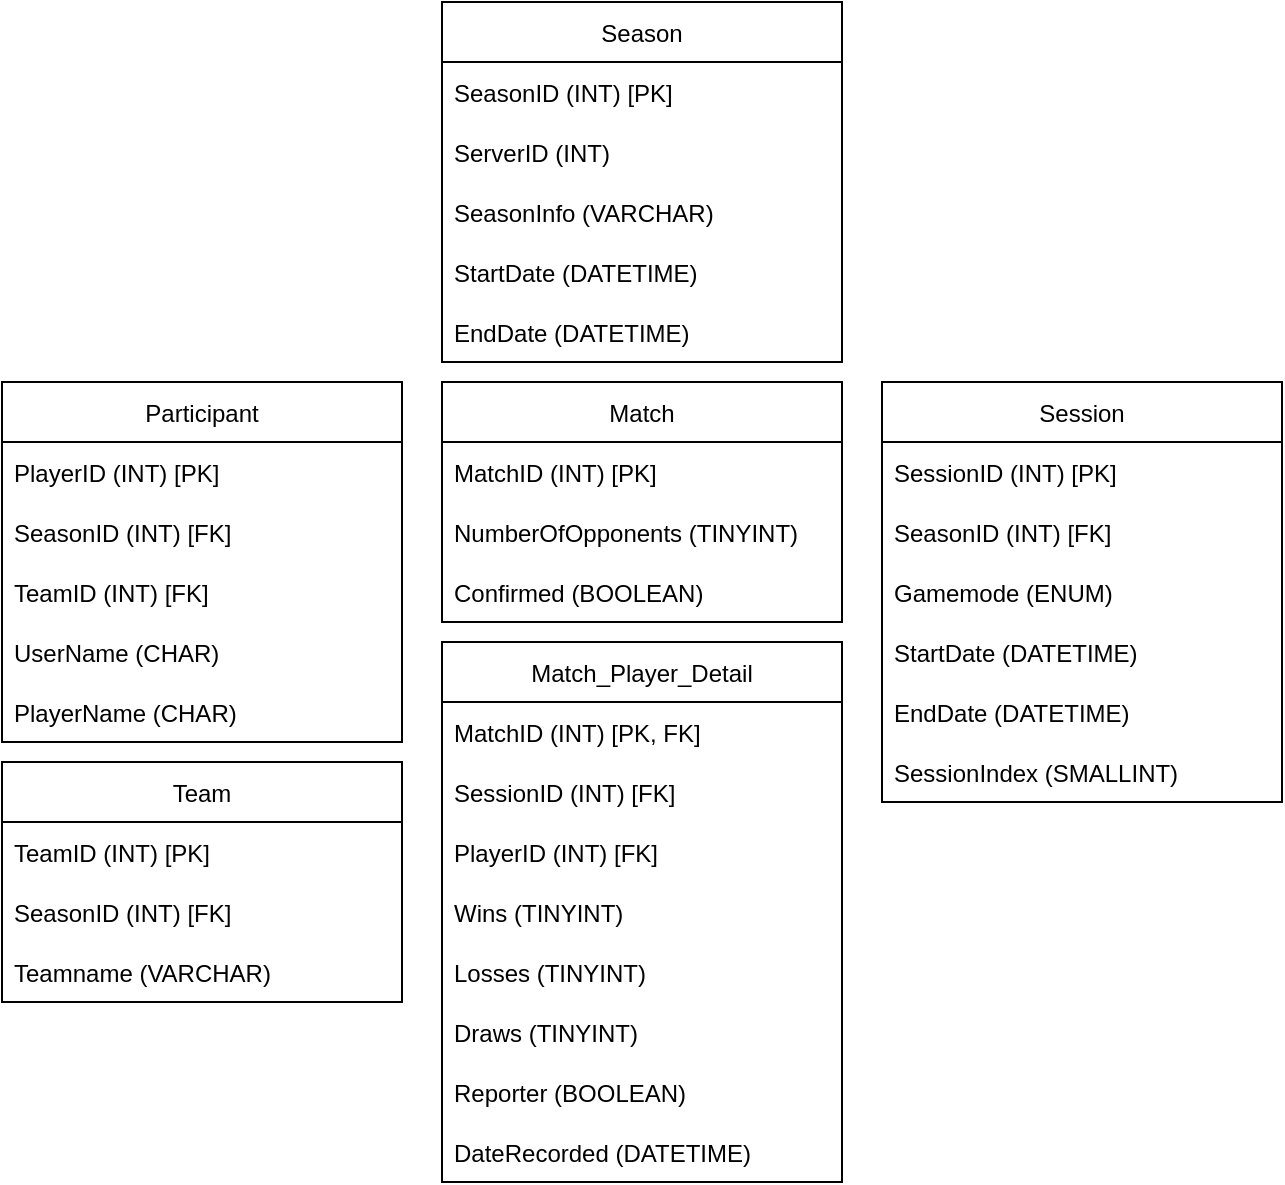 <mxfile version="16.6.1" type="github">
  <diagram id="Er6lNVDn4B2VuYiR8_et" name="Page-1">
    <mxGraphModel dx="2062" dy="1112" grid="1" gridSize="10" guides="1" tooltips="1" connect="1" arrows="1" fold="1" page="1" pageScale="1" pageWidth="850" pageHeight="1100" math="0" shadow="0">
      <root>
        <mxCell id="0" />
        <mxCell id="1" parent="0" />
        <mxCell id="5BW_tHudnOTtSBd-slWF-1" value="Participant" style="swimlane;fontStyle=0;childLayout=stackLayout;horizontal=1;startSize=30;horizontalStack=0;resizeParent=1;resizeParentMax=0;resizeLast=0;collapsible=1;marginBottom=0;" vertex="1" parent="1">
          <mxGeometry x="10" y="300" width="200" height="180" as="geometry" />
        </mxCell>
        <mxCell id="5BW_tHudnOTtSBd-slWF-2" value="PlayerID (INT) [PK]" style="text;strokeColor=none;fillColor=none;align=left;verticalAlign=middle;spacingLeft=4;spacingRight=4;overflow=hidden;points=[[0,0.5],[1,0.5]];portConstraint=eastwest;rotatable=0;" vertex="1" parent="5BW_tHudnOTtSBd-slWF-1">
          <mxGeometry y="30" width="200" height="30" as="geometry" />
        </mxCell>
        <mxCell id="5BW_tHudnOTtSBd-slWF-39" value="SeasonID (INT) [FK]" style="text;strokeColor=none;fillColor=none;align=left;verticalAlign=middle;spacingLeft=4;spacingRight=4;overflow=hidden;points=[[0,0.5],[1,0.5]];portConstraint=eastwest;rotatable=0;" vertex="1" parent="5BW_tHudnOTtSBd-slWF-1">
          <mxGeometry y="60" width="200" height="30" as="geometry" />
        </mxCell>
        <mxCell id="5BW_tHudnOTtSBd-slWF-72" value="TeamID (INT) [FK]" style="text;strokeColor=none;fillColor=none;align=left;verticalAlign=middle;spacingLeft=4;spacingRight=4;overflow=hidden;points=[[0,0.5],[1,0.5]];portConstraint=eastwest;rotatable=0;" vertex="1" parent="5BW_tHudnOTtSBd-slWF-1">
          <mxGeometry y="90" width="200" height="30" as="geometry" />
        </mxCell>
        <mxCell id="5BW_tHudnOTtSBd-slWF-29" value="UserName (CHAR)" style="text;strokeColor=none;fillColor=none;align=left;verticalAlign=middle;spacingLeft=4;spacingRight=4;overflow=hidden;points=[[0,0.5],[1,0.5]];portConstraint=eastwest;rotatable=0;" vertex="1" parent="5BW_tHudnOTtSBd-slWF-1">
          <mxGeometry y="120" width="200" height="30" as="geometry" />
        </mxCell>
        <mxCell id="5BW_tHudnOTtSBd-slWF-66" value="PlayerName (CHAR)" style="text;strokeColor=none;fillColor=none;align=left;verticalAlign=middle;spacingLeft=4;spacingRight=4;overflow=hidden;points=[[0,0.5],[1,0.5]];portConstraint=eastwest;rotatable=0;" vertex="1" parent="5BW_tHudnOTtSBd-slWF-1">
          <mxGeometry y="150" width="200" height="30" as="geometry" />
        </mxCell>
        <mxCell id="5BW_tHudnOTtSBd-slWF-5" value="Season" style="swimlane;fontStyle=0;childLayout=stackLayout;horizontal=1;startSize=30;horizontalStack=0;resizeParent=1;resizeParentMax=0;resizeLast=0;collapsible=1;marginBottom=0;" vertex="1" parent="1">
          <mxGeometry x="230" y="110" width="200" height="180" as="geometry" />
        </mxCell>
        <mxCell id="5BW_tHudnOTtSBd-slWF-20" value="SeasonID (INT) [PK] " style="text;strokeColor=none;fillColor=none;align=left;verticalAlign=middle;spacingLeft=4;spacingRight=4;overflow=hidden;points=[[0,0.5],[1,0.5]];portConstraint=eastwest;rotatable=0;" vertex="1" parent="5BW_tHudnOTtSBd-slWF-5">
          <mxGeometry y="30" width="200" height="30" as="geometry" />
        </mxCell>
        <mxCell id="5BW_tHudnOTtSBd-slWF-7" value="ServerID (INT)" style="text;strokeColor=none;fillColor=none;align=left;verticalAlign=middle;spacingLeft=4;spacingRight=4;overflow=hidden;points=[[0,0.5],[1,0.5]];portConstraint=eastwest;rotatable=0;" vertex="1" parent="5BW_tHudnOTtSBd-slWF-5">
          <mxGeometry y="60" width="200" height="30" as="geometry" />
        </mxCell>
        <mxCell id="5BW_tHudnOTtSBd-slWF-6" value="SeasonInfo (VARCHAR)" style="text;strokeColor=none;fillColor=none;align=left;verticalAlign=middle;spacingLeft=4;spacingRight=4;overflow=hidden;points=[[0,0.5],[1,0.5]];portConstraint=eastwest;rotatable=0;" vertex="1" parent="5BW_tHudnOTtSBd-slWF-5">
          <mxGeometry y="90" width="200" height="30" as="geometry" />
        </mxCell>
        <mxCell id="5BW_tHudnOTtSBd-slWF-8" value="StartDate (DATETIME)" style="text;strokeColor=none;fillColor=none;align=left;verticalAlign=middle;spacingLeft=4;spacingRight=4;overflow=hidden;points=[[0,0.5],[1,0.5]];portConstraint=eastwest;rotatable=0;" vertex="1" parent="5BW_tHudnOTtSBd-slWF-5">
          <mxGeometry y="120" width="200" height="30" as="geometry" />
        </mxCell>
        <mxCell id="5BW_tHudnOTtSBd-slWF-19" value="EndDate (DATETIME)" style="text;strokeColor=none;fillColor=none;align=left;verticalAlign=middle;spacingLeft=4;spacingRight=4;overflow=hidden;points=[[0,0.5],[1,0.5]];portConstraint=eastwest;rotatable=0;" vertex="1" parent="5BW_tHudnOTtSBd-slWF-5">
          <mxGeometry y="150" width="200" height="30" as="geometry" />
        </mxCell>
        <mxCell id="5BW_tHudnOTtSBd-slWF-21" value="Match" style="swimlane;fontStyle=0;childLayout=stackLayout;horizontal=1;startSize=30;horizontalStack=0;resizeParent=1;resizeParentMax=0;resizeLast=0;collapsible=1;marginBottom=0;" vertex="1" parent="1">
          <mxGeometry x="230" y="300" width="200" height="120" as="geometry" />
        </mxCell>
        <mxCell id="5BW_tHudnOTtSBd-slWF-34" value="MatchID (INT) [PK]" style="text;strokeColor=none;fillColor=none;align=left;verticalAlign=middle;spacingLeft=4;spacingRight=4;overflow=hidden;points=[[0,0.5],[1,0.5]];portConstraint=eastwest;rotatable=0;" vertex="1" parent="5BW_tHudnOTtSBd-slWF-21">
          <mxGeometry y="30" width="200" height="30" as="geometry" />
        </mxCell>
        <mxCell id="5BW_tHudnOTtSBd-slWF-36" value="NumberOfOpponents (TINYINT)" style="text;strokeColor=none;fillColor=none;align=left;verticalAlign=middle;spacingLeft=4;spacingRight=4;overflow=hidden;points=[[0,0.5],[1,0.5]];portConstraint=eastwest;rotatable=0;" vertex="1" parent="5BW_tHudnOTtSBd-slWF-21">
          <mxGeometry y="60" width="200" height="30" as="geometry" />
        </mxCell>
        <mxCell id="5BW_tHudnOTtSBd-slWF-83" value="Confirmed (BOOLEAN)" style="text;strokeColor=none;fillColor=none;align=left;verticalAlign=middle;spacingLeft=4;spacingRight=4;overflow=hidden;points=[[0,0.5],[1,0.5]];portConstraint=eastwest;rotatable=0;" vertex="1" parent="5BW_tHudnOTtSBd-slWF-21">
          <mxGeometry y="90" width="200" height="30" as="geometry" />
        </mxCell>
        <mxCell id="5BW_tHudnOTtSBd-slWF-30" value="Team" style="swimlane;fontStyle=0;childLayout=stackLayout;horizontal=1;startSize=30;horizontalStack=0;resizeParent=1;resizeParentMax=0;resizeLast=0;collapsible=1;marginBottom=0;" vertex="1" parent="1">
          <mxGeometry x="10" y="490" width="200" height="120" as="geometry" />
        </mxCell>
        <mxCell id="5BW_tHudnOTtSBd-slWF-31" value="TeamID (INT) [PK]" style="text;strokeColor=none;fillColor=none;align=left;verticalAlign=middle;spacingLeft=4;spacingRight=4;overflow=hidden;points=[[0,0.5],[1,0.5]];portConstraint=eastwest;rotatable=0;" vertex="1" parent="5BW_tHudnOTtSBd-slWF-30">
          <mxGeometry y="30" width="200" height="30" as="geometry" />
        </mxCell>
        <mxCell id="5BW_tHudnOTtSBd-slWF-32" value="SeasonID (INT) [FK]" style="text;strokeColor=none;fillColor=none;align=left;verticalAlign=middle;spacingLeft=4;spacingRight=4;overflow=hidden;points=[[0,0.5],[1,0.5]];portConstraint=eastwest;rotatable=0;" vertex="1" parent="5BW_tHudnOTtSBd-slWF-30">
          <mxGeometry y="60" width="200" height="30" as="geometry" />
        </mxCell>
        <mxCell id="5BW_tHudnOTtSBd-slWF-44" value="Teamname (VARCHAR)" style="text;strokeColor=none;fillColor=none;align=left;verticalAlign=middle;spacingLeft=4;spacingRight=4;overflow=hidden;points=[[0,0.5],[1,0.5]];portConstraint=eastwest;rotatable=0;" vertex="1" parent="5BW_tHudnOTtSBd-slWF-30">
          <mxGeometry y="90" width="200" height="30" as="geometry" />
        </mxCell>
        <mxCell id="5BW_tHudnOTtSBd-slWF-40" value="Session" style="swimlane;fontStyle=0;childLayout=stackLayout;horizontal=1;startSize=30;horizontalStack=0;resizeParent=1;resizeParentMax=0;resizeLast=0;collapsible=1;marginBottom=0;" vertex="1" parent="1">
          <mxGeometry x="450" y="300" width="200" height="210" as="geometry" />
        </mxCell>
        <mxCell id="5BW_tHudnOTtSBd-slWF-71" value="SessionID (INT) [PK]" style="text;strokeColor=none;fillColor=none;align=left;verticalAlign=middle;spacingLeft=4;spacingRight=4;overflow=hidden;points=[[0,0.5],[1,0.5]];portConstraint=eastwest;rotatable=0;" vertex="1" parent="5BW_tHudnOTtSBd-slWF-40">
          <mxGeometry y="30" width="200" height="30" as="geometry" />
        </mxCell>
        <mxCell id="5BW_tHudnOTtSBd-slWF-42" value="SeasonID (INT) [FK]" style="text;strokeColor=none;fillColor=none;align=left;verticalAlign=middle;spacingLeft=4;spacingRight=4;overflow=hidden;points=[[0,0.5],[1,0.5]];portConstraint=eastwest;rotatable=0;" vertex="1" parent="5BW_tHudnOTtSBd-slWF-40">
          <mxGeometry y="60" width="200" height="30" as="geometry" />
        </mxCell>
        <mxCell id="5BW_tHudnOTtSBd-slWF-73" value="Gamemode (ENUM)" style="text;strokeColor=none;fillColor=none;align=left;verticalAlign=middle;spacingLeft=4;spacingRight=4;overflow=hidden;points=[[0,0.5],[1,0.5]];portConstraint=eastwest;rotatable=0;" vertex="1" parent="5BW_tHudnOTtSBd-slWF-40">
          <mxGeometry y="90" width="200" height="30" as="geometry" />
        </mxCell>
        <mxCell id="5BW_tHudnOTtSBd-slWF-87" value="StartDate (DATETIME)" style="text;strokeColor=none;fillColor=none;align=left;verticalAlign=middle;spacingLeft=4;spacingRight=4;overflow=hidden;points=[[0,0.5],[1,0.5]];portConstraint=eastwest;rotatable=0;" vertex="1" parent="5BW_tHudnOTtSBd-slWF-40">
          <mxGeometry y="120" width="200" height="30" as="geometry" />
        </mxCell>
        <mxCell id="5BW_tHudnOTtSBd-slWF-86" value="EndDate (DATETIME)" style="text;strokeColor=none;fillColor=none;align=left;verticalAlign=middle;spacingLeft=4;spacingRight=4;overflow=hidden;points=[[0,0.5],[1,0.5]];portConstraint=eastwest;rotatable=0;" vertex="1" parent="5BW_tHudnOTtSBd-slWF-40">
          <mxGeometry y="150" width="200" height="30" as="geometry" />
        </mxCell>
        <mxCell id="5BW_tHudnOTtSBd-slWF-56" value="SessionIndex (SMALLINT)" style="text;strokeColor=none;fillColor=none;align=left;verticalAlign=middle;spacingLeft=4;spacingRight=4;overflow=hidden;points=[[0,0.5],[1,0.5]];portConstraint=eastwest;rotatable=0;" vertex="1" parent="5BW_tHudnOTtSBd-slWF-40">
          <mxGeometry y="180" width="200" height="30" as="geometry" />
        </mxCell>
        <mxCell id="5BW_tHudnOTtSBd-slWF-74" value="Match_Player_Detail" style="swimlane;fontStyle=0;childLayout=stackLayout;horizontal=1;startSize=30;horizontalStack=0;resizeParent=1;resizeParentMax=0;resizeLast=0;collapsible=1;marginBottom=0;" vertex="1" parent="1">
          <mxGeometry x="230" y="430" width="200" height="270" as="geometry" />
        </mxCell>
        <mxCell id="5BW_tHudnOTtSBd-slWF-76" value="MatchID (INT) [PK, FK]" style="text;strokeColor=none;fillColor=none;align=left;verticalAlign=middle;spacingLeft=4;spacingRight=4;overflow=hidden;points=[[0,0.5],[1,0.5]];portConstraint=eastwest;rotatable=0;" vertex="1" parent="5BW_tHudnOTtSBd-slWF-74">
          <mxGeometry y="30" width="200" height="30" as="geometry" />
        </mxCell>
        <mxCell id="5BW_tHudnOTtSBd-slWF-75" value="SessionID (INT) [FK]" style="text;strokeColor=none;fillColor=none;align=left;verticalAlign=middle;spacingLeft=4;spacingRight=4;overflow=hidden;points=[[0,0.5],[1,0.5]];portConstraint=eastwest;rotatable=0;" vertex="1" parent="5BW_tHudnOTtSBd-slWF-74">
          <mxGeometry y="60" width="200" height="30" as="geometry" />
        </mxCell>
        <mxCell id="5BW_tHudnOTtSBd-slWF-77" value="PlayerID (INT) [FK]" style="text;strokeColor=none;fillColor=none;align=left;verticalAlign=middle;spacingLeft=4;spacingRight=4;overflow=hidden;points=[[0,0.5],[1,0.5]];portConstraint=eastwest;rotatable=0;" vertex="1" parent="5BW_tHudnOTtSBd-slWF-74">
          <mxGeometry y="90" width="200" height="30" as="geometry" />
        </mxCell>
        <mxCell id="5BW_tHudnOTtSBd-slWF-80" value="Wins (TINYINT)" style="text;strokeColor=none;fillColor=none;align=left;verticalAlign=middle;spacingLeft=4;spacingRight=4;overflow=hidden;points=[[0,0.5],[1,0.5]];portConstraint=eastwest;rotatable=0;" vertex="1" parent="5BW_tHudnOTtSBd-slWF-74">
          <mxGeometry y="120" width="200" height="30" as="geometry" />
        </mxCell>
        <mxCell id="5BW_tHudnOTtSBd-slWF-81" value="Losses (TINYINT)" style="text;strokeColor=none;fillColor=none;align=left;verticalAlign=middle;spacingLeft=4;spacingRight=4;overflow=hidden;points=[[0,0.5],[1,0.5]];portConstraint=eastwest;rotatable=0;" vertex="1" parent="5BW_tHudnOTtSBd-slWF-74">
          <mxGeometry y="150" width="200" height="30" as="geometry" />
        </mxCell>
        <mxCell id="5BW_tHudnOTtSBd-slWF-85" value="Draws (TINYINT)" style="text;strokeColor=none;fillColor=none;align=left;verticalAlign=middle;spacingLeft=4;spacingRight=4;overflow=hidden;points=[[0,0.5],[1,0.5]];portConstraint=eastwest;rotatable=0;" vertex="1" parent="5BW_tHudnOTtSBd-slWF-74">
          <mxGeometry y="180" width="200" height="30" as="geometry" />
        </mxCell>
        <mxCell id="5BW_tHudnOTtSBd-slWF-82" value="Reporter (BOOLEAN)" style="text;strokeColor=none;fillColor=none;align=left;verticalAlign=middle;spacingLeft=4;spacingRight=4;overflow=hidden;points=[[0,0.5],[1,0.5]];portConstraint=eastwest;rotatable=0;" vertex="1" parent="5BW_tHudnOTtSBd-slWF-74">
          <mxGeometry y="210" width="200" height="30" as="geometry" />
        </mxCell>
        <mxCell id="5BW_tHudnOTtSBd-slWF-84" value="DateRecorded (DATETIME)" style="text;strokeColor=none;fillColor=none;align=left;verticalAlign=middle;spacingLeft=4;spacingRight=4;overflow=hidden;points=[[0,0.5],[1,0.5]];portConstraint=eastwest;rotatable=0;" vertex="1" parent="5BW_tHudnOTtSBd-slWF-74">
          <mxGeometry y="240" width="200" height="30" as="geometry" />
        </mxCell>
      </root>
    </mxGraphModel>
  </diagram>
</mxfile>
